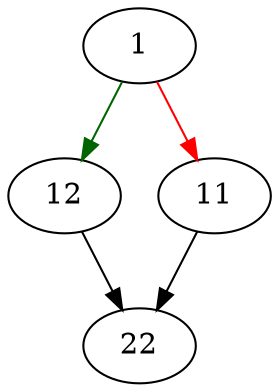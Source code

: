 strict digraph "sqlite3BtreeGetAutoVacuum" {
	// Node definitions.
	1 [entry=true];
	12;
	11;
	22;

	// Edge definitions.
	1 -> 12 [
		color=darkgreen
		cond=true
	];
	1 -> 11 [
		color=red
		cond=false
	];
	12 -> 22;
	11 -> 22;
}